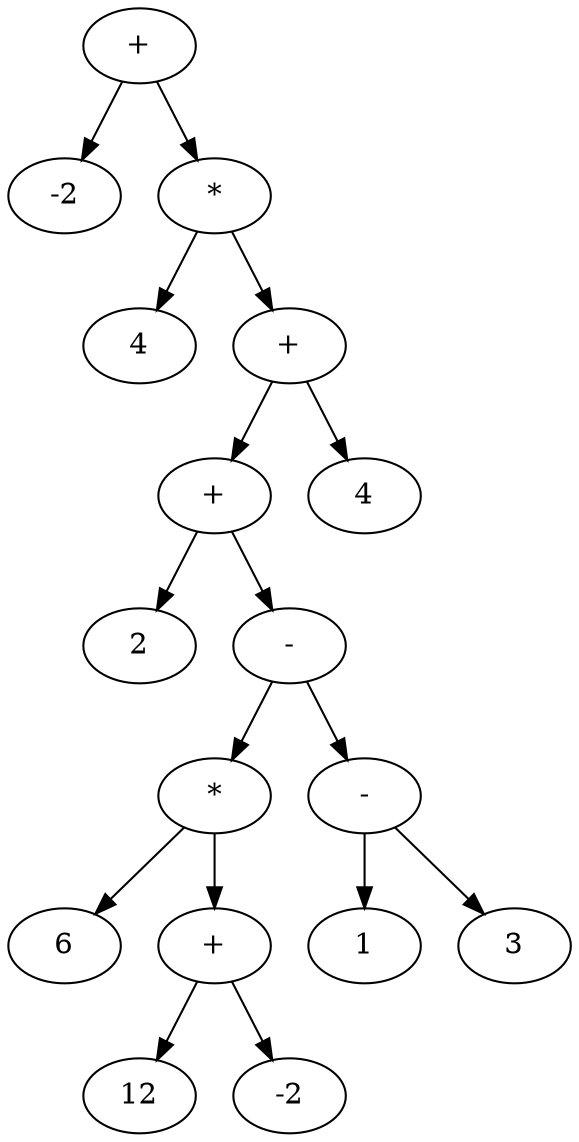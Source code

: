 digraph main {
n0[label="+"];
n1[label="-2"];
n0 -> n1;
n2[label="*"];
n0 -> n2;
n3[label="4"];
n2 -> n3;
n4[label="+"];
n2 -> n4;
n5[label="+"];
n4 -> n5;
n6[label="2"];
n5 -> n6;
n7[label="-"];
n5 -> n7;
n8[label="*"];
n7 -> n8;
n9[label="6"];
n8 -> n9;
n10[label="+"];
n8 -> n10;
n11[label="12"];
n10 -> n11;
n12[label="-2"];
n10 -> n12;
n13[label="-"];
n7 -> n13;
n14[label="1"];
n13 -> n14;
n15[label="3"];
n13 -> n15;
n16[label="4"];
n4 -> n16;
}
